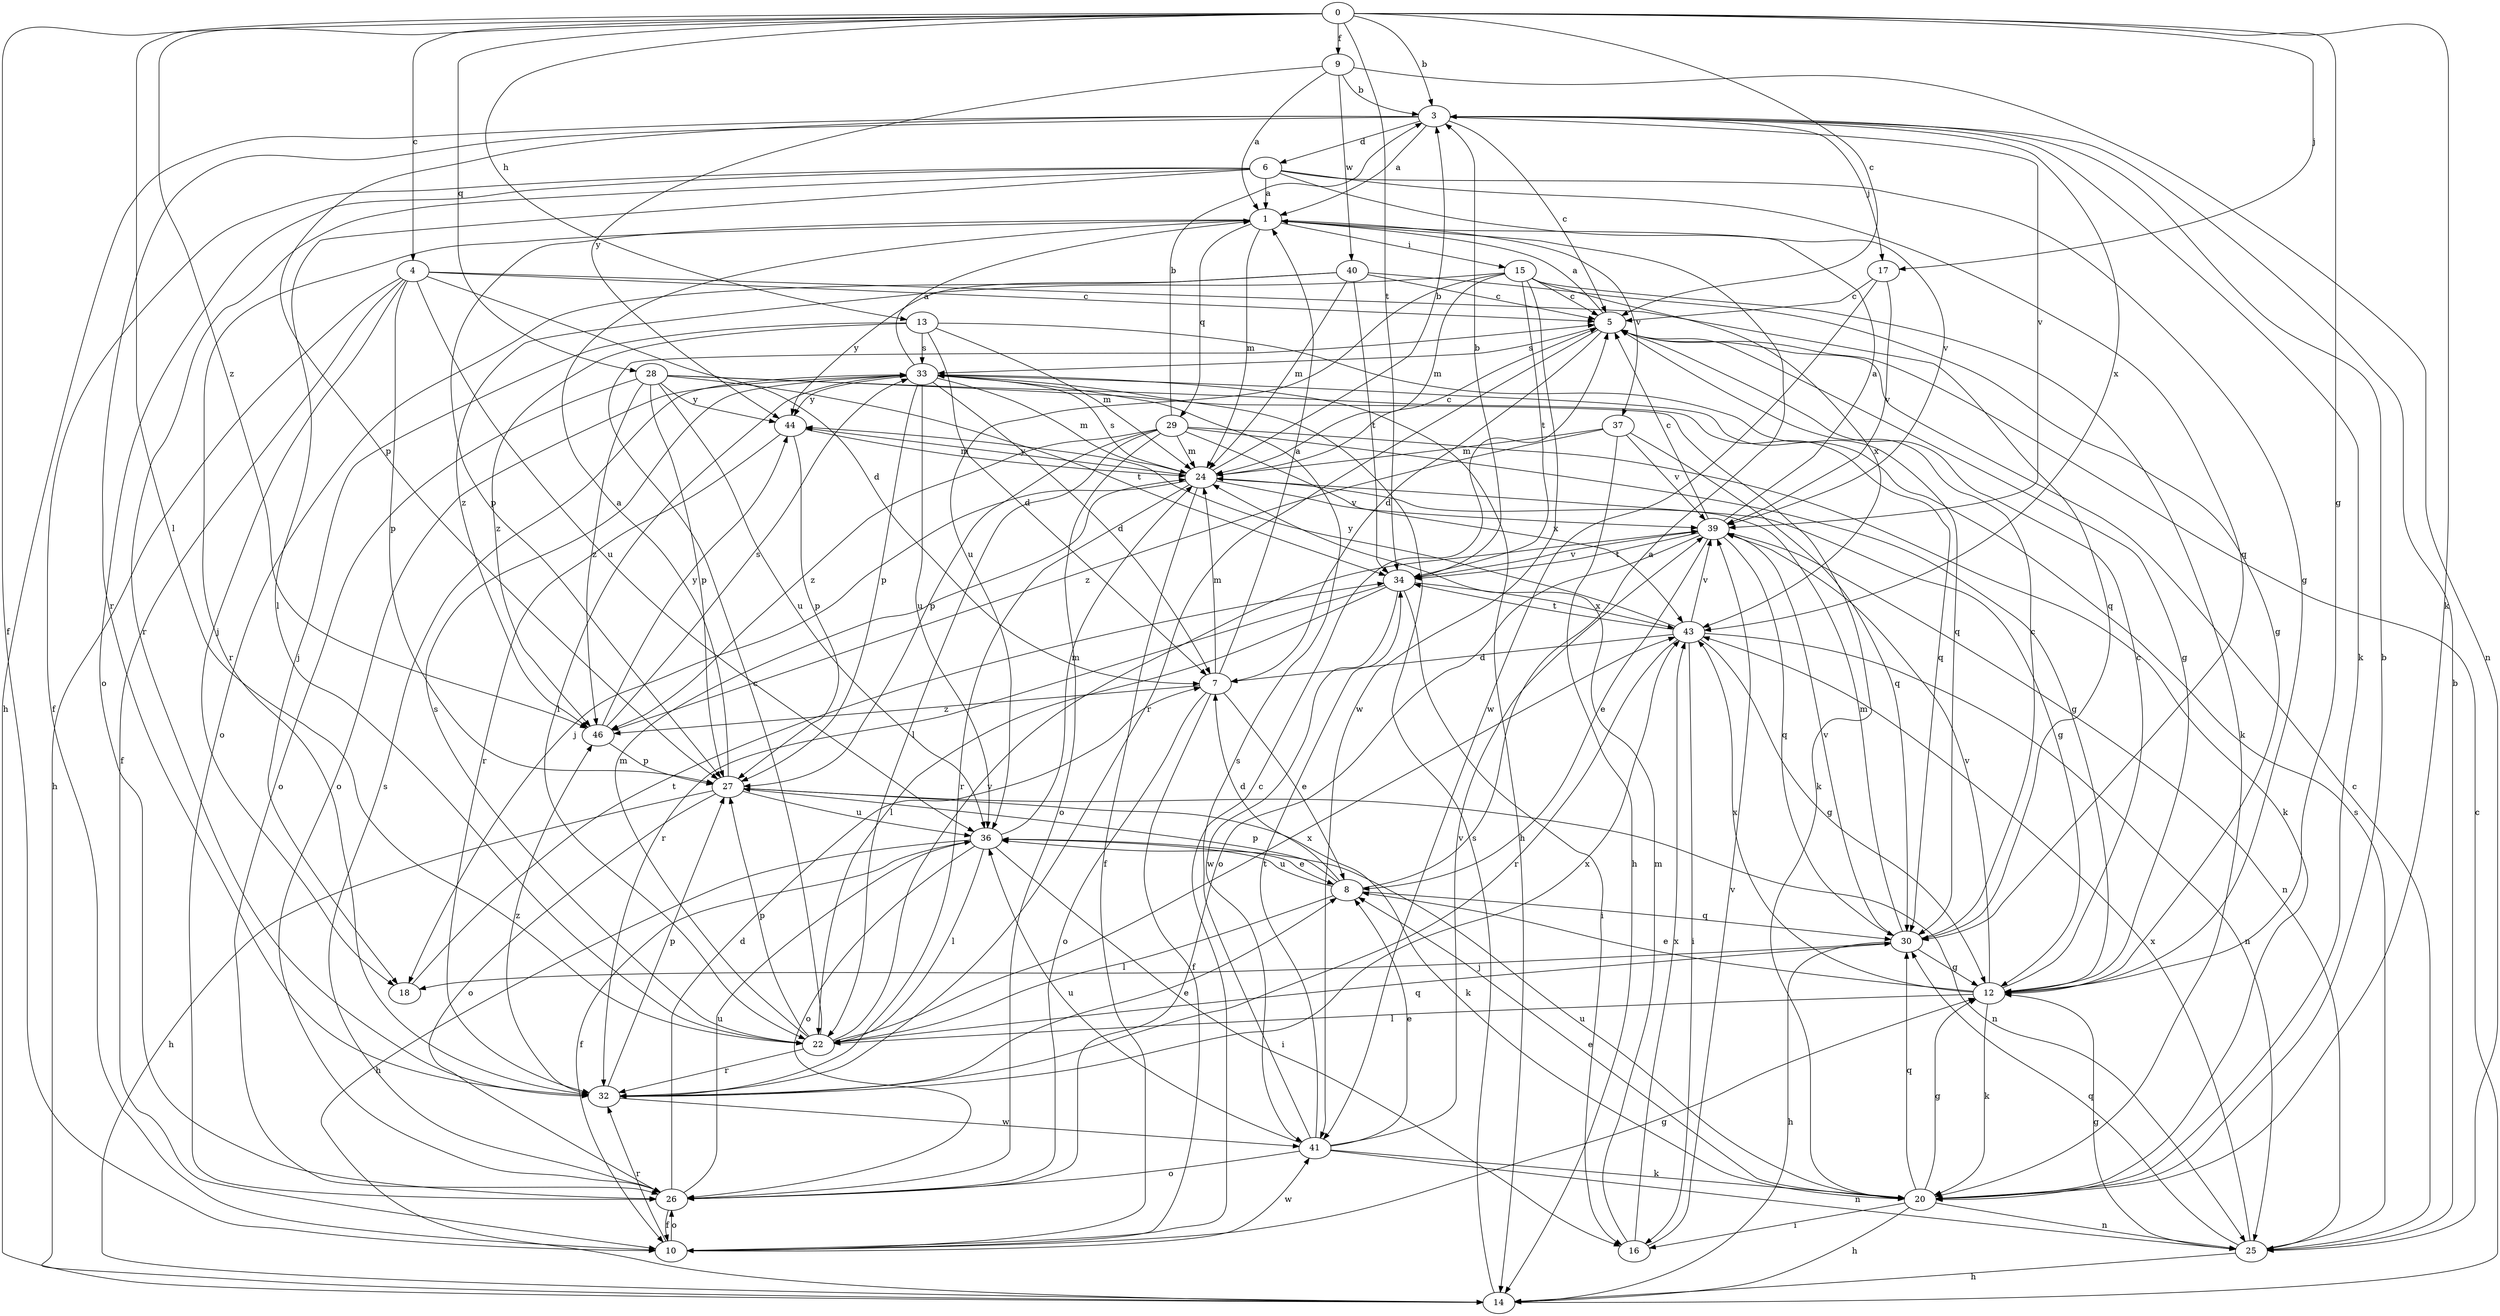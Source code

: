 strict digraph  {
0;
1;
3;
4;
5;
6;
7;
8;
9;
10;
12;
13;
14;
15;
16;
17;
18;
20;
22;
24;
25;
26;
27;
28;
29;
30;
32;
33;
34;
36;
37;
39;
40;
41;
43;
44;
46;
0 -> 3  [label=b];
0 -> 4  [label=c];
0 -> 5  [label=c];
0 -> 9  [label=f];
0 -> 10  [label=f];
0 -> 12  [label=g];
0 -> 13  [label=h];
0 -> 17  [label=j];
0 -> 20  [label=k];
0 -> 22  [label=l];
0 -> 28  [label=q];
0 -> 34  [label=t];
0 -> 46  [label=z];
1 -> 15  [label=i];
1 -> 24  [label=m];
1 -> 27  [label=p];
1 -> 29  [label=q];
1 -> 32  [label=r];
1 -> 37  [label=v];
3 -> 1  [label=a];
3 -> 5  [label=c];
3 -> 6  [label=d];
3 -> 14  [label=h];
3 -> 17  [label=j];
3 -> 20  [label=k];
3 -> 27  [label=p];
3 -> 32  [label=r];
3 -> 39  [label=v];
3 -> 43  [label=x];
4 -> 5  [label=c];
4 -> 7  [label=d];
4 -> 10  [label=f];
4 -> 14  [label=h];
4 -> 18  [label=j];
4 -> 27  [label=p];
4 -> 30  [label=q];
4 -> 36  [label=u];
5 -> 1  [label=a];
5 -> 7  [label=d];
5 -> 12  [label=g];
5 -> 32  [label=r];
5 -> 33  [label=s];
6 -> 1  [label=a];
6 -> 10  [label=f];
6 -> 12  [label=g];
6 -> 22  [label=l];
6 -> 26  [label=o];
6 -> 30  [label=q];
6 -> 32  [label=r];
6 -> 39  [label=v];
7 -> 1  [label=a];
7 -> 8  [label=e];
7 -> 10  [label=f];
7 -> 24  [label=m];
7 -> 26  [label=o];
7 -> 46  [label=z];
8 -> 1  [label=a];
8 -> 7  [label=d];
8 -> 22  [label=l];
8 -> 27  [label=p];
8 -> 30  [label=q];
8 -> 36  [label=u];
9 -> 1  [label=a];
9 -> 3  [label=b];
9 -> 25  [label=n];
9 -> 40  [label=w];
9 -> 44  [label=y];
10 -> 5  [label=c];
10 -> 12  [label=g];
10 -> 26  [label=o];
10 -> 32  [label=r];
10 -> 41  [label=w];
12 -> 5  [label=c];
12 -> 8  [label=e];
12 -> 20  [label=k];
12 -> 22  [label=l];
12 -> 39  [label=v];
12 -> 43  [label=x];
13 -> 7  [label=d];
13 -> 18  [label=j];
13 -> 24  [label=m];
13 -> 30  [label=q];
13 -> 33  [label=s];
13 -> 46  [label=z];
14 -> 5  [label=c];
14 -> 33  [label=s];
15 -> 5  [label=c];
15 -> 20  [label=k];
15 -> 24  [label=m];
15 -> 34  [label=t];
15 -> 36  [label=u];
15 -> 41  [label=w];
15 -> 43  [label=x];
15 -> 46  [label=z];
16 -> 24  [label=m];
16 -> 39  [label=v];
16 -> 43  [label=x];
17 -> 5  [label=c];
17 -> 39  [label=v];
17 -> 41  [label=w];
18 -> 34  [label=t];
20 -> 3  [label=b];
20 -> 8  [label=e];
20 -> 12  [label=g];
20 -> 14  [label=h];
20 -> 16  [label=i];
20 -> 25  [label=n];
20 -> 30  [label=q];
20 -> 36  [label=u];
22 -> 5  [label=c];
22 -> 24  [label=m];
22 -> 27  [label=p];
22 -> 30  [label=q];
22 -> 32  [label=r];
22 -> 33  [label=s];
22 -> 39  [label=v];
22 -> 43  [label=x];
24 -> 3  [label=b];
24 -> 5  [label=c];
24 -> 10  [label=f];
24 -> 12  [label=g];
24 -> 18  [label=j];
24 -> 32  [label=r];
24 -> 33  [label=s];
24 -> 39  [label=v];
24 -> 44  [label=y];
25 -> 3  [label=b];
25 -> 5  [label=c];
25 -> 12  [label=g];
25 -> 14  [label=h];
25 -> 30  [label=q];
25 -> 33  [label=s];
25 -> 43  [label=x];
26 -> 7  [label=d];
26 -> 10  [label=f];
26 -> 33  [label=s];
26 -> 36  [label=u];
27 -> 1  [label=a];
27 -> 14  [label=h];
27 -> 20  [label=k];
27 -> 25  [label=n];
27 -> 26  [label=o];
27 -> 36  [label=u];
28 -> 20  [label=k];
28 -> 26  [label=o];
28 -> 27  [label=p];
28 -> 30  [label=q];
28 -> 34  [label=t];
28 -> 36  [label=u];
28 -> 44  [label=y];
28 -> 46  [label=z];
29 -> 3  [label=b];
29 -> 12  [label=g];
29 -> 20  [label=k];
29 -> 22  [label=l];
29 -> 24  [label=m];
29 -> 26  [label=o];
29 -> 27  [label=p];
29 -> 43  [label=x];
29 -> 46  [label=z];
30 -> 5  [label=c];
30 -> 12  [label=g];
30 -> 14  [label=h];
30 -> 18  [label=j];
30 -> 24  [label=m];
30 -> 39  [label=v];
32 -> 8  [label=e];
32 -> 27  [label=p];
32 -> 41  [label=w];
32 -> 43  [label=x];
32 -> 46  [label=z];
33 -> 1  [label=a];
33 -> 7  [label=d];
33 -> 14  [label=h];
33 -> 22  [label=l];
33 -> 24  [label=m];
33 -> 26  [label=o];
33 -> 27  [label=p];
33 -> 36  [label=u];
33 -> 44  [label=y];
34 -> 3  [label=b];
34 -> 16  [label=i];
34 -> 22  [label=l];
34 -> 32  [label=r];
34 -> 39  [label=v];
34 -> 41  [label=w];
34 -> 43  [label=x];
36 -> 8  [label=e];
36 -> 10  [label=f];
36 -> 14  [label=h];
36 -> 16  [label=i];
36 -> 22  [label=l];
36 -> 24  [label=m];
36 -> 26  [label=o];
37 -> 14  [label=h];
37 -> 24  [label=m];
37 -> 30  [label=q];
37 -> 39  [label=v];
37 -> 46  [label=z];
39 -> 1  [label=a];
39 -> 5  [label=c];
39 -> 8  [label=e];
39 -> 25  [label=n];
39 -> 26  [label=o];
39 -> 30  [label=q];
39 -> 34  [label=t];
40 -> 5  [label=c];
40 -> 12  [label=g];
40 -> 24  [label=m];
40 -> 26  [label=o];
40 -> 34  [label=t];
40 -> 44  [label=y];
41 -> 8  [label=e];
41 -> 20  [label=k];
41 -> 25  [label=n];
41 -> 26  [label=o];
41 -> 33  [label=s];
41 -> 34  [label=t];
41 -> 36  [label=u];
41 -> 39  [label=v];
43 -> 7  [label=d];
43 -> 12  [label=g];
43 -> 16  [label=i];
43 -> 25  [label=n];
43 -> 32  [label=r];
43 -> 34  [label=t];
43 -> 39  [label=v];
43 -> 44  [label=y];
44 -> 24  [label=m];
44 -> 27  [label=p];
44 -> 32  [label=r];
46 -> 27  [label=p];
46 -> 33  [label=s];
46 -> 44  [label=y];
}
